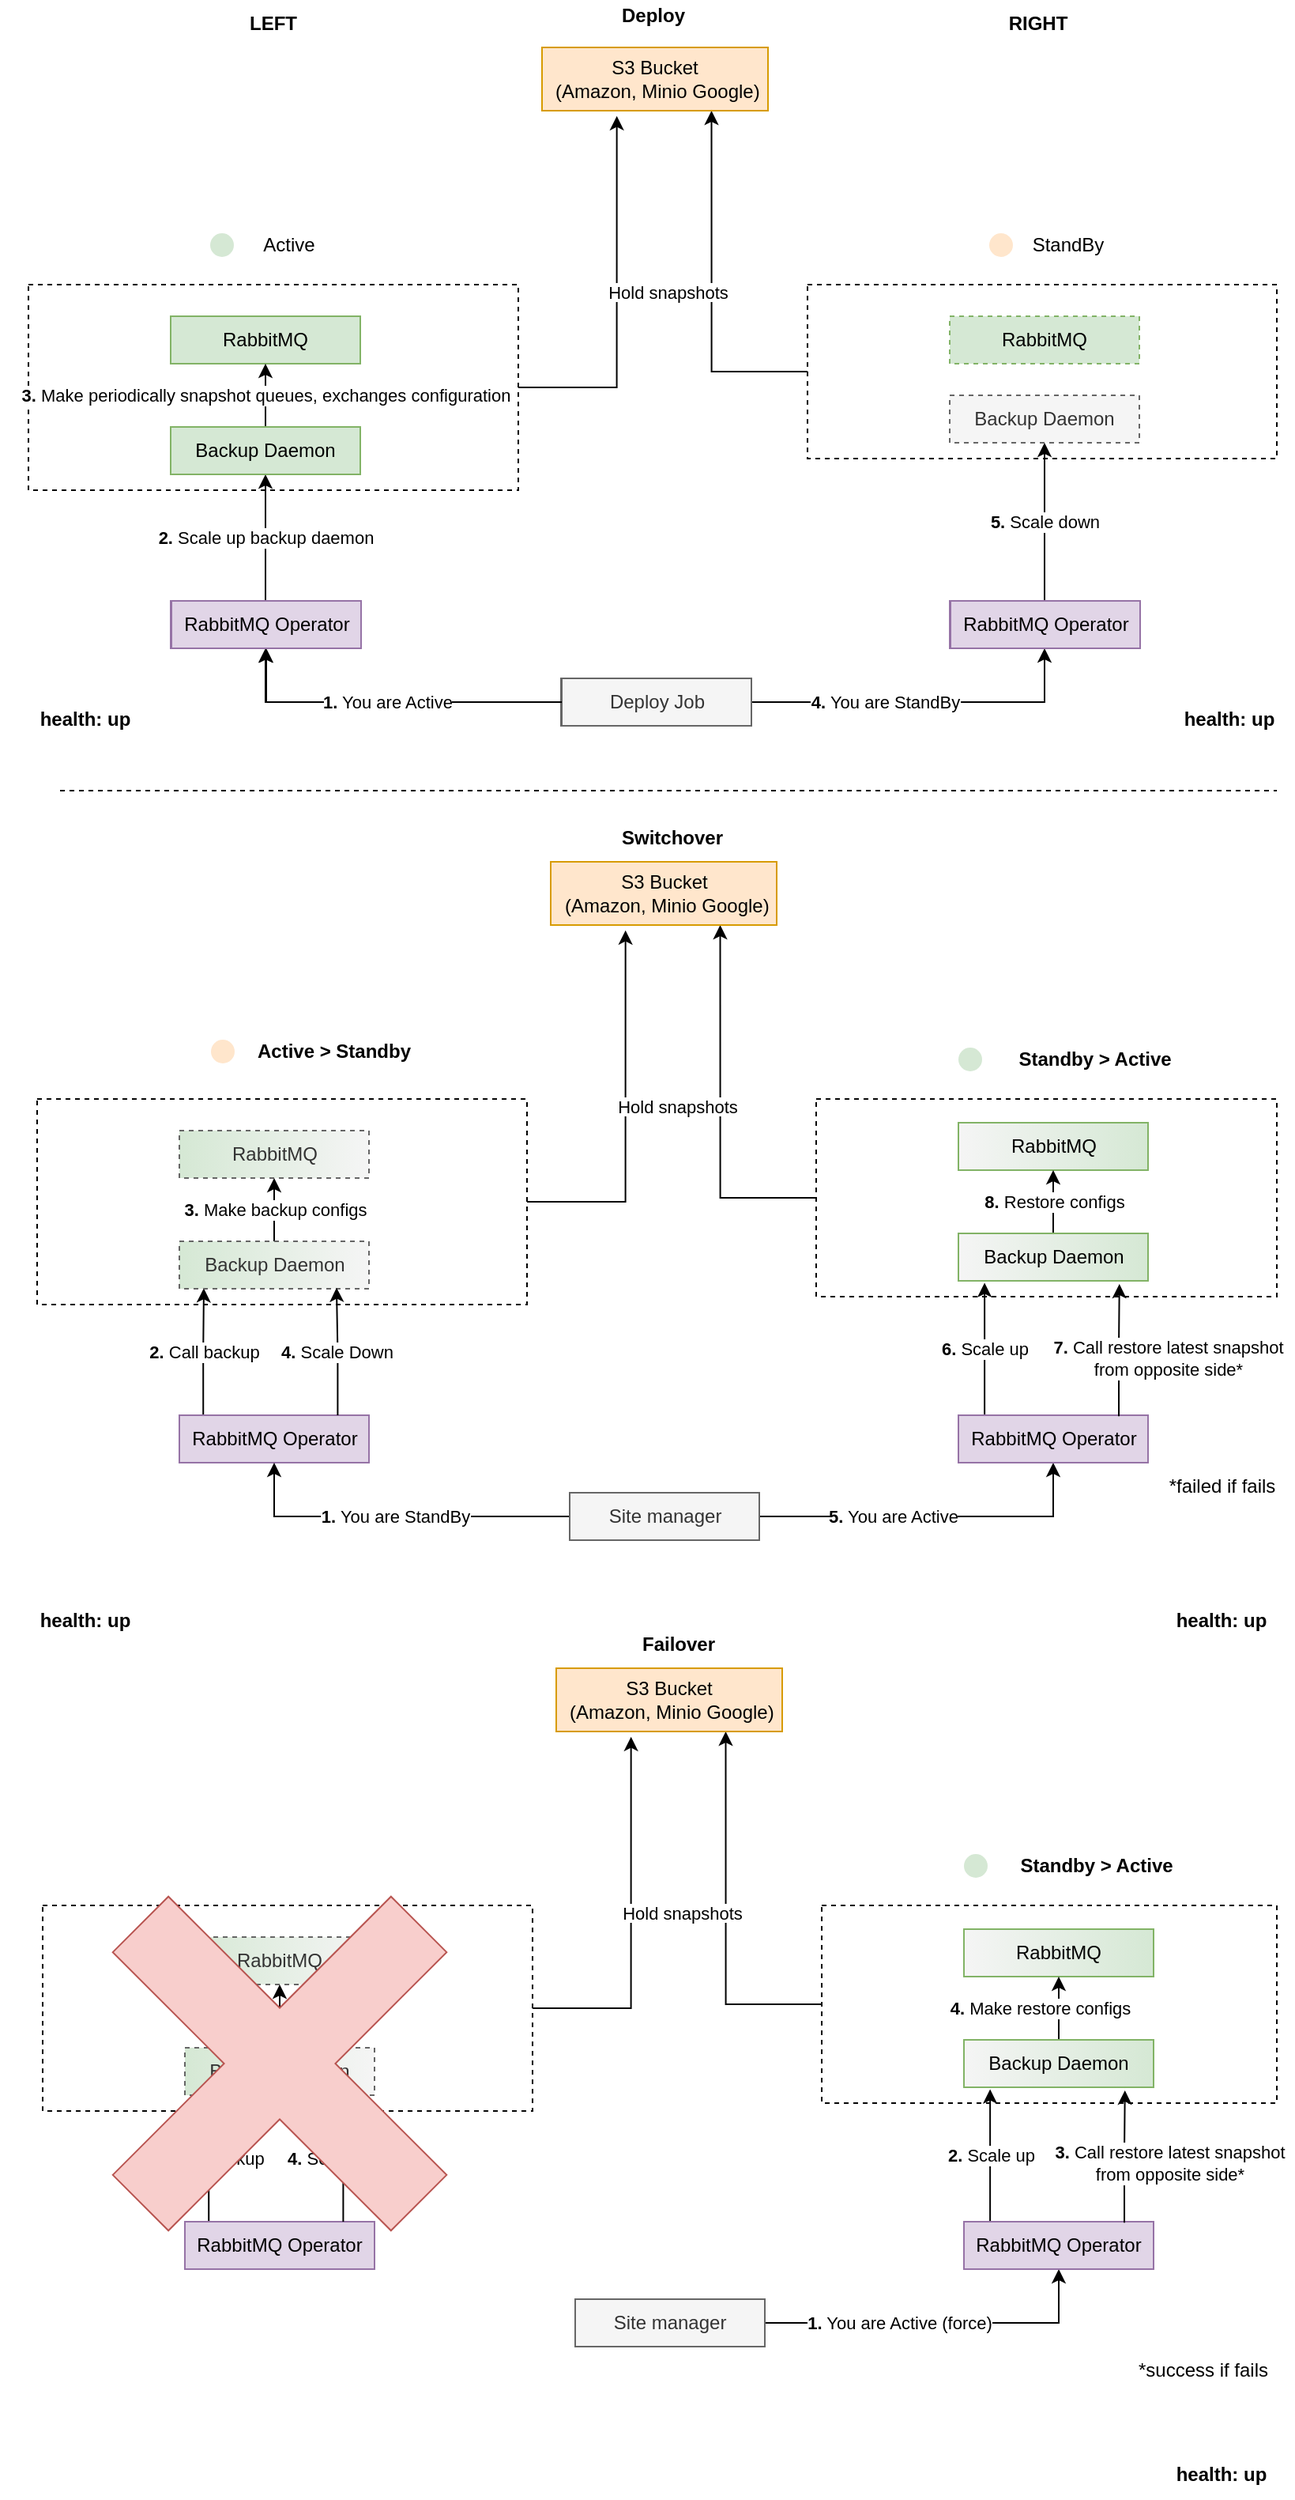 <mxfile version="21.3.8" type="device">
  <diagram id="NzLRn3iqy3p8YHrq8D9a" name="Page-1">
    <mxGraphModel dx="2261" dy="739" grid="1" gridSize="10" guides="1" tooltips="1" connect="1" arrows="1" fold="1" page="1" pageScale="1" pageWidth="827" pageHeight="1169" math="0" shadow="0">
      <root>
        <mxCell id="0" />
        <mxCell id="1" parent="0" />
        <mxCell id="P1NwhQS9--uP2AlyeVF7-27" style="edgeStyle=orthogonalEdgeStyle;rounded=0;orthogonalLoop=1;jettySize=auto;html=1;entryX=0.331;entryY=1.084;entryDx=0;entryDy=0;entryPerimeter=0;" parent="1" source="P1NwhQS9--uP2AlyeVF7-1" target="P1NwhQS9--uP2AlyeVF7-25" edge="1">
          <mxGeometry relative="1" as="geometry" />
        </mxCell>
        <mxCell id="P1NwhQS9--uP2AlyeVF7-1" value="" style="rounded=0;whiteSpace=wrap;html=1;fillColor=none;dashed=1;" parent="1" vertex="1">
          <mxGeometry x="-810" y="180" width="310" height="130" as="geometry" />
        </mxCell>
        <mxCell id="P1NwhQS9--uP2AlyeVF7-7" value="RabbitMQ" style="rounded=0;whiteSpace=wrap;html=1;fillColor=#d5e8d4;strokeColor=#82b366;" parent="1" vertex="1">
          <mxGeometry x="-720" y="200" width="120" height="30" as="geometry" />
        </mxCell>
        <mxCell id="P1NwhQS9--uP2AlyeVF7-8" value="Active" style="text;html=1;strokeColor=none;fillColor=none;align=center;verticalAlign=middle;whiteSpace=wrap;rounded=0;dashed=1;" parent="1" vertex="1">
          <mxGeometry x="-675" y="140" width="60" height="30" as="geometry" />
        </mxCell>
        <mxCell id="P1NwhQS9--uP2AlyeVF7-9" value="" style="ellipse;whiteSpace=wrap;html=1;aspect=fixed;dashed=1;fillColor=#d5e8d4;strokeColor=none;" parent="1" vertex="1">
          <mxGeometry x="-695" y="147.5" width="15" height="15" as="geometry" />
        </mxCell>
        <mxCell id="P1NwhQS9--uP2AlyeVF7-26" value="" style="edgeStyle=orthogonalEdgeStyle;rounded=0;orthogonalLoop=1;jettySize=auto;html=1;entryX=0.75;entryY=1;entryDx=0;entryDy=0;" parent="1" source="P1NwhQS9--uP2AlyeVF7-11" target="P1NwhQS9--uP2AlyeVF7-25" edge="1">
          <mxGeometry x="-0.063" y="12" relative="1" as="geometry">
            <mxPoint as="offset" />
          </mxGeometry>
        </mxCell>
        <mxCell id="P1NwhQS9--uP2AlyeVF7-11" value="" style="rounded=0;whiteSpace=wrap;html=1;fillColor=none;dashed=1;" parent="1" vertex="1">
          <mxGeometry x="-317" y="180" width="297" height="110" as="geometry" />
        </mxCell>
        <mxCell id="P1NwhQS9--uP2AlyeVF7-13" value="RabbitMQ" style="rounded=0;whiteSpace=wrap;html=1;fillColor=#d5e8d4;strokeColor=#82b366;dashed=1;" parent="1" vertex="1">
          <mxGeometry x="-227" y="200" width="120" height="30" as="geometry" />
        </mxCell>
        <mxCell id="P1NwhQS9--uP2AlyeVF7-18" value="StandBy" style="text;html=1;strokeColor=none;fillColor=none;align=center;verticalAlign=middle;whiteSpace=wrap;rounded=0;dashed=1;" parent="1" vertex="1">
          <mxGeometry x="-182" y="140" width="60" height="30" as="geometry" />
        </mxCell>
        <mxCell id="P1NwhQS9--uP2AlyeVF7-19" value="" style="ellipse;whiteSpace=wrap;html=1;aspect=fixed;dashed=1;fillColor=#ffe6cc;strokeColor=none;" parent="1" vertex="1">
          <mxGeometry x="-202" y="147.5" width="15" height="15" as="geometry" />
        </mxCell>
        <mxCell id="P1NwhQS9--uP2AlyeVF7-30" value="&lt;b&gt;2.&lt;/b&gt; Scale up backup daemon" style="edgeStyle=orthogonalEdgeStyle;rounded=0;orthogonalLoop=1;jettySize=auto;html=1;entryX=0.5;entryY=1;entryDx=0;entryDy=0;" parent="1" source="P1NwhQS9--uP2AlyeVF7-20" target="YTjeazvEZnsc9pZp44G5-1" edge="1">
          <mxGeometry relative="1" as="geometry">
            <mxPoint x="-660" y="310" as="targetPoint" />
          </mxGeometry>
        </mxCell>
        <mxCell id="P1NwhQS9--uP2AlyeVF7-20" value="RabbitMQ Operator" style="rounded=0;whiteSpace=wrap;html=1;fillColor=#e1d5e7;strokeColor=#9673a6;" parent="1" vertex="1">
          <mxGeometry x="-720" y="380" width="120" height="30" as="geometry" />
        </mxCell>
        <mxCell id="P1NwhQS9--uP2AlyeVF7-21" value="&lt;b&gt;4.&lt;/b&gt; You are StandBy" style="edgeStyle=orthogonalEdgeStyle;rounded=0;orthogonalLoop=1;jettySize=auto;html=1;entryX=0.5;entryY=1;entryDx=0;entryDy=0;" parent="1" source="P1NwhQS9--uP2AlyeVF7-22" target="P1NwhQS9--uP2AlyeVF7-24" edge="1">
          <mxGeometry x="-0.231" relative="1" as="geometry">
            <mxPoint as="offset" />
          </mxGeometry>
        </mxCell>
        <mxCell id="P1NwhQS9--uP2AlyeVF7-29" value="&lt;b&gt;1.&lt;/b&gt; You are Active" style="edgeStyle=orthogonalEdgeStyle;rounded=0;orthogonalLoop=1;jettySize=auto;html=1;entryX=0.5;entryY=1;entryDx=0;entryDy=0;" parent="1" source="P1NwhQS9--uP2AlyeVF7-22" target="P1NwhQS9--uP2AlyeVF7-20" edge="1">
          <mxGeometry relative="1" as="geometry" />
        </mxCell>
        <mxCell id="P1NwhQS9--uP2AlyeVF7-22" value="Deploy Job" style="rounded=0;whiteSpace=wrap;html=1;fillColor=#f5f5f5;fontColor=#333333;strokeColor=#666666;" parent="1" vertex="1">
          <mxGeometry x="-473" y="429" width="120" height="30" as="geometry" />
        </mxCell>
        <mxCell id="P1NwhQS9--uP2AlyeVF7-23" value="&lt;b&gt;5.&lt;/b&gt; Scale down" style="edgeStyle=orthogonalEdgeStyle;rounded=0;orthogonalLoop=1;jettySize=auto;html=1;entryX=0.5;entryY=1;entryDx=0;entryDy=0;" parent="1" source="P1NwhQS9--uP2AlyeVF7-24" target="YTjeazvEZnsc9pZp44G5-3" edge="1">
          <mxGeometry relative="1" as="geometry">
            <mxPoint x="-167" y="310" as="targetPoint" />
          </mxGeometry>
        </mxCell>
        <mxCell id="P1NwhQS9--uP2AlyeVF7-24" value="RabbitMQ Operator" style="rounded=0;whiteSpace=wrap;html=1;fillColor=#e1d5e7;strokeColor=#9673a6;" parent="1" vertex="1">
          <mxGeometry x="-227" y="380" width="120" height="30" as="geometry" />
        </mxCell>
        <mxCell id="P1NwhQS9--uP2AlyeVF7-25" value="S3 Bucket&lt;br&gt;&amp;nbsp;(Amazon, Minio Google)" style="rounded=0;whiteSpace=wrap;html=1;fillColor=#ffe6cc;strokeColor=#d79b00;" parent="1" vertex="1">
          <mxGeometry x="-485" y="30" width="143" height="40" as="geometry" />
        </mxCell>
        <mxCell id="P1NwhQS9--uP2AlyeVF7-28" value="&lt;span style=&quot;color: rgb(0 , 0 , 0) ; font-family: &amp;#34;helvetica&amp;#34; ; font-size: 11px ; font-style: normal ; font-weight: 400 ; letter-spacing: normal ; text-align: center ; text-indent: 0px ; text-transform: none ; word-spacing: 0px ; background-color: rgb(255 , 255 , 255) ; display: inline ; float: none&quot;&gt;Hold snapshots&lt;/span&gt;" style="text;html=1;strokeColor=none;fillColor=none;align=center;verticalAlign=middle;whiteSpace=wrap;rounded=0;" parent="1" vertex="1">
          <mxGeometry x="-450" y="170" width="90" height="30" as="geometry" />
        </mxCell>
        <mxCell id="P1NwhQS9--uP2AlyeVF7-31" value="Switchover" style="text;html=1;align=center;verticalAlign=middle;resizable=0;points=[];autosize=1;strokeColor=none;fillColor=none;fontStyle=1" parent="1" vertex="1">
          <mxGeometry x="-443" y="520" width="80" height="20" as="geometry" />
        </mxCell>
        <mxCell id="P1NwhQS9--uP2AlyeVF7-32" value="" style="endArrow=none;dashed=1;html=1;rounded=0;" parent="1" edge="1">
          <mxGeometry width="50" height="50" relative="1" as="geometry">
            <mxPoint x="-790" y="500" as="sourcePoint" />
            <mxPoint x="-20.0" y="500" as="targetPoint" />
          </mxGeometry>
        </mxCell>
        <mxCell id="YTjeazvEZnsc9pZp44G5-2" value="&lt;b&gt;3. &lt;/b&gt;Make periodically snapshot queues, exchanges configuration" style="edgeStyle=orthogonalEdgeStyle;rounded=0;orthogonalLoop=1;jettySize=auto;html=1;entryX=0.5;entryY=1;entryDx=0;entryDy=0;" parent="1" source="YTjeazvEZnsc9pZp44G5-1" target="P1NwhQS9--uP2AlyeVF7-7" edge="1">
          <mxGeometry relative="1" as="geometry" />
        </mxCell>
        <mxCell id="YTjeazvEZnsc9pZp44G5-1" value="Backup Daemon" style="rounded=0;whiteSpace=wrap;html=1;fillColor=#d5e8d4;strokeColor=#82b366;" parent="1" vertex="1">
          <mxGeometry x="-720" y="270" width="120" height="30" as="geometry" />
        </mxCell>
        <mxCell id="YTjeazvEZnsc9pZp44G5-3" value="Backup Daemon" style="rounded=0;whiteSpace=wrap;html=1;fillColor=#f5f5f5;strokeColor=#666666;fontColor=#333333;dashed=1;" parent="1" vertex="1">
          <mxGeometry x="-227" y="250" width="120" height="30" as="geometry" />
        </mxCell>
        <mxCell id="YTjeazvEZnsc9pZp44G5-4" value="Deploy" style="text;html=1;align=center;verticalAlign=middle;resizable=0;points=[];autosize=1;strokeColor=none;fillColor=none;fontStyle=1" parent="1" vertex="1">
          <mxGeometry x="-445" width="60" height="20" as="geometry" />
        </mxCell>
        <mxCell id="YTjeazvEZnsc9pZp44G5-27" style="edgeStyle=orthogonalEdgeStyle;rounded=0;orthogonalLoop=1;jettySize=auto;html=1;entryX=0.331;entryY=1.084;entryDx=0;entryDy=0;entryPerimeter=0;" parent="1" source="YTjeazvEZnsc9pZp44G5-28" target="YTjeazvEZnsc9pZp44G5-44" edge="1">
          <mxGeometry relative="1" as="geometry" />
        </mxCell>
        <mxCell id="YTjeazvEZnsc9pZp44G5-28" value="" style="rounded=0;whiteSpace=wrap;html=1;fillColor=none;dashed=1;" parent="1" vertex="1">
          <mxGeometry x="-804.5" y="695" width="310" height="130" as="geometry" />
        </mxCell>
        <mxCell id="YTjeazvEZnsc9pZp44G5-29" value="RabbitMQ" style="rounded=0;whiteSpace=wrap;html=1;fillColor=#F5F5F5;strokeColor=#666666;fontColor=#333333;dashed=1;gradientDirection=west;gradientColor=#D5E8D4;" parent="1" vertex="1">
          <mxGeometry x="-714.5" y="715" width="120" height="30" as="geometry" />
        </mxCell>
        <mxCell id="YTjeazvEZnsc9pZp44G5-30" value="&lt;span style=&quot;font-weight: 700;&quot;&gt;Standby &amp;gt; Active&lt;/span&gt;" style="text;html=1;strokeColor=none;fillColor=none;align=center;verticalAlign=middle;whiteSpace=wrap;rounded=0;dashed=1;" parent="1" vertex="1">
          <mxGeometry x="-201.5" y="655" width="131.5" height="30" as="geometry" />
        </mxCell>
        <mxCell id="YTjeazvEZnsc9pZp44G5-31" value="" style="ellipse;whiteSpace=wrap;html=1;aspect=fixed;dashed=1;fillColor=#d5e8d4;strokeColor=none;" parent="1" vertex="1">
          <mxGeometry x="-221.5" y="662.5" width="15" height="15" as="geometry" />
        </mxCell>
        <mxCell id="YTjeazvEZnsc9pZp44G5-32" value="" style="edgeStyle=orthogonalEdgeStyle;rounded=0;orthogonalLoop=1;jettySize=auto;html=1;entryX=0.75;entryY=1;entryDx=0;entryDy=0;" parent="1" source="YTjeazvEZnsc9pZp44G5-33" target="YTjeazvEZnsc9pZp44G5-44" edge="1">
          <mxGeometry x="-0.063" y="12" relative="1" as="geometry">
            <mxPoint as="offset" />
          </mxGeometry>
        </mxCell>
        <mxCell id="YTjeazvEZnsc9pZp44G5-33" value="" style="rounded=0;whiteSpace=wrap;html=1;fillColor=none;dashed=1;" parent="1" vertex="1">
          <mxGeometry x="-311.5" y="695" width="291.5" height="125" as="geometry" />
        </mxCell>
        <mxCell id="YTjeazvEZnsc9pZp44G5-34" value="RabbitMQ" style="rounded=0;whiteSpace=wrap;html=1;fillColor=#d5e8d4;strokeColor=#82b366;gradientDirection=west;gradientColor=#F5F5F5;" parent="1" vertex="1">
          <mxGeometry x="-221.5" y="710" width="120" height="30" as="geometry" />
        </mxCell>
        <mxCell id="YTjeazvEZnsc9pZp44G5-35" value="&lt;span style=&quot;font-weight: 700;&quot;&gt;Active &amp;gt; Standby&lt;/span&gt;" style="text;html=1;strokeColor=none;fillColor=none;align=center;verticalAlign=middle;whiteSpace=wrap;rounded=0;dashed=1;" parent="1" vertex="1">
          <mxGeometry x="-674.5" y="650" width="114.5" height="30" as="geometry" />
        </mxCell>
        <mxCell id="YTjeazvEZnsc9pZp44G5-36" value="" style="ellipse;whiteSpace=wrap;html=1;aspect=fixed;dashed=1;fillColor=#ffe6cc;strokeColor=none;" parent="1" vertex="1">
          <mxGeometry x="-694.5" y="657.5" width="15" height="15" as="geometry" />
        </mxCell>
        <mxCell id="YTjeazvEZnsc9pZp44G5-37" value="&lt;b&gt;2.&lt;/b&gt;&amp;nbsp;Call backup" style="edgeStyle=orthogonalEdgeStyle;rounded=0;orthogonalLoop=1;jettySize=auto;html=1;entryX=0.129;entryY=0.989;entryDx=0;entryDy=0;entryPerimeter=0;exitX=0.126;exitY=0.033;exitDx=0;exitDy=0;exitPerimeter=0;" parent="1" source="YTjeazvEZnsc9pZp44G5-38" target="YTjeazvEZnsc9pZp44G5-47" edge="1">
          <mxGeometry relative="1" as="geometry">
            <mxPoint x="-654.5" y="825" as="targetPoint" />
            <mxPoint x="-699" y="890" as="sourcePoint" />
          </mxGeometry>
        </mxCell>
        <mxCell id="YTjeazvEZnsc9pZp44G5-38" value="RabbitMQ Operator" style="rounded=0;whiteSpace=wrap;html=1;fillColor=#e1d5e7;strokeColor=#9673a6;" parent="1" vertex="1">
          <mxGeometry x="-714.5" y="895" width="120" height="30" as="geometry" />
        </mxCell>
        <mxCell id="YTjeazvEZnsc9pZp44G5-39" value="&lt;b&gt;5.&lt;/b&gt; You are Active" style="edgeStyle=orthogonalEdgeStyle;rounded=0;orthogonalLoop=1;jettySize=auto;html=1;entryX=0.5;entryY=1;entryDx=0;entryDy=0;" parent="1" source="YTjeazvEZnsc9pZp44G5-41" target="YTjeazvEZnsc9pZp44G5-43" edge="1">
          <mxGeometry x="-0.231" relative="1" as="geometry">
            <mxPoint as="offset" />
          </mxGeometry>
        </mxCell>
        <mxCell id="YTjeazvEZnsc9pZp44G5-40" value="&lt;b&gt;1.&lt;/b&gt; You are StandBy" style="edgeStyle=orthogonalEdgeStyle;rounded=0;orthogonalLoop=1;jettySize=auto;html=1;entryX=0.5;entryY=1;entryDx=0;entryDy=0;" parent="1" source="YTjeazvEZnsc9pZp44G5-41" target="YTjeazvEZnsc9pZp44G5-38" edge="1">
          <mxGeometry relative="1" as="geometry" />
        </mxCell>
        <mxCell id="YTjeazvEZnsc9pZp44G5-41" value="Site manager" style="rounded=0;whiteSpace=wrap;html=1;fillColor=#f5f5f5;fontColor=#333333;strokeColor=#666666;" parent="1" vertex="1">
          <mxGeometry x="-467.5" y="944" width="120" height="30" as="geometry" />
        </mxCell>
        <mxCell id="YTjeazvEZnsc9pZp44G5-42" value="&lt;b&gt;6.&lt;/b&gt; Scale up" style="edgeStyle=orthogonalEdgeStyle;rounded=0;orthogonalLoop=1;jettySize=auto;html=1;entryX=0.138;entryY=1.043;entryDx=0;entryDy=0;entryPerimeter=0;exitX=0.138;exitY=-0.005;exitDx=0;exitDy=0;exitPerimeter=0;" parent="1" source="YTjeazvEZnsc9pZp44G5-43" target="YTjeazvEZnsc9pZp44G5-48" edge="1">
          <mxGeometry relative="1" as="geometry">
            <mxPoint x="-161.5" y="825" as="targetPoint" />
            <mxPoint x="-200" y="890" as="sourcePoint" />
          </mxGeometry>
        </mxCell>
        <mxCell id="YTjeazvEZnsc9pZp44G5-43" value="RabbitMQ Operator" style="rounded=0;whiteSpace=wrap;html=1;fillColor=#e1d5e7;strokeColor=#9673a6;" parent="1" vertex="1">
          <mxGeometry x="-221.5" y="895" width="120" height="30" as="geometry" />
        </mxCell>
        <mxCell id="YTjeazvEZnsc9pZp44G5-44" value="S3 Bucket&lt;br&gt;&amp;nbsp;(Amazon, Minio Google)" style="rounded=0;whiteSpace=wrap;html=1;fillColor=#ffe6cc;strokeColor=#d79b00;" parent="1" vertex="1">
          <mxGeometry x="-479.5" y="545" width="143" height="40" as="geometry" />
        </mxCell>
        <mxCell id="YTjeazvEZnsc9pZp44G5-45" value="&lt;span style=&quot;color: rgb(0 , 0 , 0) ; font-family: &amp;#34;helvetica&amp;#34; ; font-size: 11px ; font-style: normal ; font-weight: 400 ; letter-spacing: normal ; text-align: center ; text-indent: 0px ; text-transform: none ; word-spacing: 0px ; background-color: rgb(255 , 255 , 255) ; display: inline ; float: none&quot;&gt;Hold snapshots&lt;/span&gt;" style="text;html=1;strokeColor=none;fillColor=none;align=center;verticalAlign=middle;whiteSpace=wrap;rounded=0;" parent="1" vertex="1">
          <mxGeometry x="-444.5" y="685" width="90" height="30" as="geometry" />
        </mxCell>
        <mxCell id="YTjeazvEZnsc9pZp44G5-46" value="&lt;b&gt;3. &lt;/b&gt;Make backup configs" style="edgeStyle=orthogonalEdgeStyle;rounded=0;orthogonalLoop=1;jettySize=auto;html=1;entryX=0.5;entryY=1;entryDx=0;entryDy=0;" parent="1" source="YTjeazvEZnsc9pZp44G5-47" target="YTjeazvEZnsc9pZp44G5-29" edge="1">
          <mxGeometry relative="1" as="geometry" />
        </mxCell>
        <mxCell id="YTjeazvEZnsc9pZp44G5-47" value="Backup Daemon" style="rounded=0;whiteSpace=wrap;html=1;fillColor=#F5F5F5;strokeColor=#666666;fontColor=#333333;dashed=1;gradientDirection=west;gradientColor=#D5E8D4;" parent="1" vertex="1">
          <mxGeometry x="-714.5" y="785" width="120" height="30" as="geometry" />
        </mxCell>
        <mxCell id="YTjeazvEZnsc9pZp44G5-52" value="&lt;b&gt;8. &lt;/b&gt;Restore configs" style="edgeStyle=orthogonalEdgeStyle;rounded=0;orthogonalLoop=1;jettySize=auto;html=1;" parent="1" source="YTjeazvEZnsc9pZp44G5-48" target="YTjeazvEZnsc9pZp44G5-34" edge="1">
          <mxGeometry relative="1" as="geometry" />
        </mxCell>
        <mxCell id="YTjeazvEZnsc9pZp44G5-48" value="Backup Daemon" style="rounded=0;whiteSpace=wrap;html=1;fillColor=#d5e8d4;strokeColor=#82b366;gradientColor=#F5F5F5;gradientDirection=west;" parent="1" vertex="1">
          <mxGeometry x="-221.5" y="780" width="120" height="30" as="geometry" />
        </mxCell>
        <mxCell id="YTjeazvEZnsc9pZp44G5-50" value="&lt;b&gt;4.&lt;/b&gt;&amp;nbsp;Scale Down" style="edgeStyle=orthogonalEdgeStyle;rounded=0;orthogonalLoop=1;jettySize=auto;html=1;entryX=0.829;entryY=0.978;entryDx=0;entryDy=0;entryPerimeter=0;exitX=0.835;exitY=0;exitDx=0;exitDy=0;exitPerimeter=0;" parent="1" source="YTjeazvEZnsc9pZp44G5-38" target="YTjeazvEZnsc9pZp44G5-47" edge="1">
          <mxGeometry relative="1" as="geometry">
            <mxPoint x="-670.54" y="824.76" as="targetPoint" />
            <mxPoint x="-615" y="890" as="sourcePoint" />
          </mxGeometry>
        </mxCell>
        <mxCell id="YTjeazvEZnsc9pZp44G5-51" value="&lt;b&gt;7.&lt;/b&gt; Call restore latest snapshot &lt;br&gt;from opposite side*" style="edgeStyle=orthogonalEdgeStyle;rounded=0;orthogonalLoop=1;jettySize=auto;html=1;entryX=0.849;entryY=1.067;entryDx=0;entryDy=0;entryPerimeter=0;exitX=0.846;exitY=0.022;exitDx=0;exitDy=0;exitPerimeter=0;" parent="1" source="YTjeazvEZnsc9pZp44G5-43" target="YTjeazvEZnsc9pZp44G5-48" edge="1">
          <mxGeometry x="-0.152" y="-30" relative="1" as="geometry">
            <mxPoint x="-189.78" y="804.76" as="targetPoint" />
            <mxPoint x="-189.3" y="905" as="sourcePoint" />
            <mxPoint x="1" y="-1" as="offset" />
          </mxGeometry>
        </mxCell>
        <mxCell id="YTjeazvEZnsc9pZp44G5-53" value="Failover" style="text;html=1;align=center;verticalAlign=middle;resizable=0;points=[];autosize=1;strokeColor=none;fillColor=none;fontStyle=1" parent="1" vertex="1">
          <mxGeometry x="-429.5" y="1030" width="60" height="20" as="geometry" />
        </mxCell>
        <mxCell id="YTjeazvEZnsc9pZp44G5-54" style="edgeStyle=orthogonalEdgeStyle;rounded=0;orthogonalLoop=1;jettySize=auto;html=1;entryX=0.331;entryY=1.084;entryDx=0;entryDy=0;entryPerimeter=0;" parent="1" source="YTjeazvEZnsc9pZp44G5-55" target="YTjeazvEZnsc9pZp44G5-71" edge="1">
          <mxGeometry relative="1" as="geometry" />
        </mxCell>
        <mxCell id="YTjeazvEZnsc9pZp44G5-55" value="" style="rounded=0;whiteSpace=wrap;html=1;fillColor=none;dashed=1;" parent="1" vertex="1">
          <mxGeometry x="-801" y="1205" width="310" height="130" as="geometry" />
        </mxCell>
        <mxCell id="YTjeazvEZnsc9pZp44G5-56" value="RabbitMQ" style="rounded=0;whiteSpace=wrap;html=1;fillColor=#F5F5F5;strokeColor=#666666;fontColor=#333333;dashed=1;gradientDirection=west;gradientColor=#D5E8D4;" parent="1" vertex="1">
          <mxGeometry x="-711" y="1225" width="120" height="30" as="geometry" />
        </mxCell>
        <mxCell id="YTjeazvEZnsc9pZp44G5-57" value="&lt;span style=&quot;font-weight: 700;&quot;&gt;Standby &amp;gt; Active&lt;/span&gt;" style="text;html=1;strokeColor=none;fillColor=none;align=center;verticalAlign=middle;whiteSpace=wrap;rounded=0;dashed=1;" parent="1" vertex="1">
          <mxGeometry x="-198" y="1165" width="128" height="30" as="geometry" />
        </mxCell>
        <mxCell id="YTjeazvEZnsc9pZp44G5-58" value="" style="ellipse;whiteSpace=wrap;html=1;aspect=fixed;dashed=1;fillColor=#d5e8d4;strokeColor=none;" parent="1" vertex="1">
          <mxGeometry x="-218" y="1172.5" width="15" height="15" as="geometry" />
        </mxCell>
        <mxCell id="YTjeazvEZnsc9pZp44G5-59" value="" style="edgeStyle=orthogonalEdgeStyle;rounded=0;orthogonalLoop=1;jettySize=auto;html=1;entryX=0.75;entryY=1;entryDx=0;entryDy=0;" parent="1" source="YTjeazvEZnsc9pZp44G5-60" target="YTjeazvEZnsc9pZp44G5-71" edge="1">
          <mxGeometry x="-0.063" y="12" relative="1" as="geometry">
            <mxPoint as="offset" />
          </mxGeometry>
        </mxCell>
        <mxCell id="YTjeazvEZnsc9pZp44G5-60" value="" style="rounded=0;whiteSpace=wrap;html=1;fillColor=none;dashed=1;" parent="1" vertex="1">
          <mxGeometry x="-308" y="1205" width="288" height="125" as="geometry" />
        </mxCell>
        <mxCell id="YTjeazvEZnsc9pZp44G5-61" value="RabbitMQ" style="rounded=0;whiteSpace=wrap;html=1;fillColor=#d5e8d4;strokeColor=#82b366;gradientDirection=west;gradientColor=#F5F5F5;" parent="1" vertex="1">
          <mxGeometry x="-218" y="1220" width="120" height="30" as="geometry" />
        </mxCell>
        <mxCell id="YTjeazvEZnsc9pZp44G5-64" value="&lt;b&gt;2.&lt;/b&gt;&amp;nbsp;Call backup" style="edgeStyle=orthogonalEdgeStyle;rounded=0;orthogonalLoop=1;jettySize=auto;html=1;entryX=0.129;entryY=0.989;entryDx=0;entryDy=0;entryPerimeter=0;exitX=0.126;exitY=0.033;exitDx=0;exitDy=0;exitPerimeter=0;" parent="1" source="YTjeazvEZnsc9pZp44G5-65" target="YTjeazvEZnsc9pZp44G5-74" edge="1">
          <mxGeometry relative="1" as="geometry">
            <mxPoint x="-651" y="1335" as="targetPoint" />
            <mxPoint x="-695.5" y="1400" as="sourcePoint" />
          </mxGeometry>
        </mxCell>
        <mxCell id="YTjeazvEZnsc9pZp44G5-65" value="RabbitMQ Operator" style="rounded=0;whiteSpace=wrap;html=1;fillColor=#e1d5e7;strokeColor=#9673a6;" parent="1" vertex="1">
          <mxGeometry x="-711" y="1405" width="120" height="30" as="geometry" />
        </mxCell>
        <mxCell id="YTjeazvEZnsc9pZp44G5-66" value="&lt;b&gt;1.&lt;/b&gt; You are Active (force)" style="edgeStyle=orthogonalEdgeStyle;rounded=0;orthogonalLoop=1;jettySize=auto;html=1;entryX=0.5;entryY=1;entryDx=0;entryDy=0;" parent="1" source="YTjeazvEZnsc9pZp44G5-68" target="YTjeazvEZnsc9pZp44G5-70" edge="1">
          <mxGeometry x="-0.231" relative="1" as="geometry">
            <mxPoint as="offset" />
          </mxGeometry>
        </mxCell>
        <mxCell id="YTjeazvEZnsc9pZp44G5-68" value="Site manager" style="rounded=0;whiteSpace=wrap;html=1;fillColor=#f5f5f5;fontColor=#333333;strokeColor=#666666;" parent="1" vertex="1">
          <mxGeometry x="-464" y="1454" width="120" height="30" as="geometry" />
        </mxCell>
        <mxCell id="YTjeazvEZnsc9pZp44G5-69" value="&lt;b&gt;2.&lt;/b&gt; Scale up" style="edgeStyle=orthogonalEdgeStyle;rounded=0;orthogonalLoop=1;jettySize=auto;html=1;entryX=0.138;entryY=1.043;entryDx=0;entryDy=0;entryPerimeter=0;exitX=0.138;exitY=-0.005;exitDx=0;exitDy=0;exitPerimeter=0;" parent="1" source="YTjeazvEZnsc9pZp44G5-70" target="YTjeazvEZnsc9pZp44G5-76" edge="1">
          <mxGeometry relative="1" as="geometry">
            <mxPoint x="-158" y="1335" as="targetPoint" />
            <mxPoint x="-196.5" y="1400" as="sourcePoint" />
          </mxGeometry>
        </mxCell>
        <mxCell id="YTjeazvEZnsc9pZp44G5-70" value="RabbitMQ Operator" style="rounded=0;whiteSpace=wrap;html=1;fillColor=#e1d5e7;strokeColor=#9673a6;" parent="1" vertex="1">
          <mxGeometry x="-218" y="1405" width="120" height="30" as="geometry" />
        </mxCell>
        <mxCell id="YTjeazvEZnsc9pZp44G5-71" value="S3 Bucket&lt;br&gt;&amp;nbsp;(Amazon, Minio Google)" style="rounded=0;whiteSpace=wrap;html=1;fillColor=#ffe6cc;strokeColor=#d79b00;" parent="1" vertex="1">
          <mxGeometry x="-476" y="1055" width="143" height="40" as="geometry" />
        </mxCell>
        <mxCell id="YTjeazvEZnsc9pZp44G5-72" value="&lt;span style=&quot;color: rgb(0 , 0 , 0) ; font-family: &amp;#34;helvetica&amp;#34; ; font-size: 11px ; font-style: normal ; font-weight: 400 ; letter-spacing: normal ; text-align: center ; text-indent: 0px ; text-transform: none ; word-spacing: 0px ; background-color: rgb(255 , 255 , 255) ; display: inline ; float: none&quot;&gt;Hold snapshots&lt;/span&gt;" style="text;html=1;strokeColor=none;fillColor=none;align=center;verticalAlign=middle;whiteSpace=wrap;rounded=0;" parent="1" vertex="1">
          <mxGeometry x="-441" y="1195" width="90" height="30" as="geometry" />
        </mxCell>
        <mxCell id="YTjeazvEZnsc9pZp44G5-73" value="&lt;b&gt;3. &lt;/b&gt;Make backup configs" style="edgeStyle=orthogonalEdgeStyle;rounded=0;orthogonalLoop=1;jettySize=auto;html=1;entryX=0.5;entryY=1;entryDx=0;entryDy=0;" parent="1" source="YTjeazvEZnsc9pZp44G5-74" target="YTjeazvEZnsc9pZp44G5-56" edge="1">
          <mxGeometry relative="1" as="geometry" />
        </mxCell>
        <mxCell id="YTjeazvEZnsc9pZp44G5-74" value="Backup Daemon" style="rounded=0;whiteSpace=wrap;html=1;fillColor=#F5F5F5;strokeColor=#666666;fontColor=#333333;dashed=1;gradientDirection=west;gradientColor=#D5E8D4;" parent="1" vertex="1">
          <mxGeometry x="-711" y="1295" width="120" height="30" as="geometry" />
        </mxCell>
        <mxCell id="YTjeazvEZnsc9pZp44G5-75" value="&lt;b&gt;4.&amp;nbsp;&lt;/b&gt;Make restore configs" style="edgeStyle=orthogonalEdgeStyle;rounded=0;orthogonalLoop=1;jettySize=auto;html=1;" parent="1" source="YTjeazvEZnsc9pZp44G5-76" target="YTjeazvEZnsc9pZp44G5-61" edge="1">
          <mxGeometry y="12" relative="1" as="geometry">
            <mxPoint as="offset" />
          </mxGeometry>
        </mxCell>
        <mxCell id="YTjeazvEZnsc9pZp44G5-76" value="Backup Daemon" style="rounded=0;whiteSpace=wrap;html=1;fillColor=#d5e8d4;strokeColor=#82b366;gradientColor=#F5F5F5;gradientDirection=west;" parent="1" vertex="1">
          <mxGeometry x="-218" y="1290" width="120" height="30" as="geometry" />
        </mxCell>
        <mxCell id="YTjeazvEZnsc9pZp44G5-77" value="&lt;b&gt;4.&lt;/b&gt;&amp;nbsp;Scale Down" style="edgeStyle=orthogonalEdgeStyle;rounded=0;orthogonalLoop=1;jettySize=auto;html=1;entryX=0.829;entryY=0.978;entryDx=0;entryDy=0;entryPerimeter=0;exitX=0.835;exitY=0;exitDx=0;exitDy=0;exitPerimeter=0;" parent="1" source="YTjeazvEZnsc9pZp44G5-65" target="YTjeazvEZnsc9pZp44G5-74" edge="1">
          <mxGeometry relative="1" as="geometry">
            <mxPoint x="-667.04" y="1334.76" as="targetPoint" />
            <mxPoint x="-611.5" y="1400" as="sourcePoint" />
          </mxGeometry>
        </mxCell>
        <mxCell id="YTjeazvEZnsc9pZp44G5-78" value="&lt;b&gt;3.&lt;/b&gt;&amp;nbsp;Call restore latest snapshot&lt;br&gt;from opposite side*" style="edgeStyle=orthogonalEdgeStyle;rounded=0;orthogonalLoop=1;jettySize=auto;html=1;entryX=0.849;entryY=1.067;entryDx=0;entryDy=0;entryPerimeter=0;exitX=0.846;exitY=0.022;exitDx=0;exitDy=0;exitPerimeter=0;" parent="1" source="YTjeazvEZnsc9pZp44G5-70" target="YTjeazvEZnsc9pZp44G5-76" edge="1">
          <mxGeometry x="-0.12" y="-27" relative="1" as="geometry">
            <mxPoint x="-186.28" y="1314.76" as="targetPoint" />
            <mxPoint x="-185.8" y="1415" as="sourcePoint" />
            <mxPoint x="1" y="-1" as="offset" />
          </mxGeometry>
        </mxCell>
        <mxCell id="YTjeazvEZnsc9pZp44G5-79" value="" style="shape=cross;whiteSpace=wrap;html=1;fillColor=#f8cecc;gradientDirection=west;strokeColor=#b85450;rotation=-45;" parent="1" vertex="1">
          <mxGeometry x="-775.5" y="1180.5" width="249" height="249" as="geometry" />
        </mxCell>
        <mxCell id="DNYtK0NeoMBdWzHgn3Og-1" value="LEFT" style="text;html=1;strokeColor=none;fillColor=none;align=center;verticalAlign=middle;whiteSpace=wrap;rounded=0;fontStyle=1" parent="1" vertex="1">
          <mxGeometry x="-685" width="60" height="30" as="geometry" />
        </mxCell>
        <mxCell id="DNYtK0NeoMBdWzHgn3Og-2" value="RIGHT" style="text;html=1;strokeColor=none;fillColor=none;align=center;verticalAlign=middle;whiteSpace=wrap;rounded=0;fontStyle=1" parent="1" vertex="1">
          <mxGeometry x="-201" width="60" height="30" as="geometry" />
        </mxCell>
        <mxCell id="DNYtK0NeoMBdWzHgn3Og-3" value="*failed if fails" style="text;html=1;align=center;verticalAlign=middle;resizable=0;points=[];autosize=1;strokeColor=none;fillColor=none;" parent="1" vertex="1">
          <mxGeometry x="-100" y="925" width="90" height="30" as="geometry" />
        </mxCell>
        <mxCell id="DNYtK0NeoMBdWzHgn3Og-4" value="*success if fails" style="text;html=1;align=center;verticalAlign=middle;resizable=0;points=[];autosize=1;strokeColor=none;fillColor=none;" parent="1" vertex="1">
          <mxGeometry x="-122" y="1484" width="110" height="30" as="geometry" />
        </mxCell>
        <mxCell id="DNYtK0NeoMBdWzHgn3Og-5" value="health: up" style="text;html=1;strokeColor=none;fillColor=none;align=center;verticalAlign=middle;whiteSpace=wrap;rounded=0;fontStyle=1" parent="1" vertex="1">
          <mxGeometry x="-804.5" y="440" width="60" height="30" as="geometry" />
        </mxCell>
        <mxCell id="DNYtK0NeoMBdWzHgn3Og-6" value="health: up" style="text;html=1;strokeColor=none;fillColor=none;align=center;verticalAlign=middle;whiteSpace=wrap;rounded=0;fontStyle=1" parent="1" vertex="1">
          <mxGeometry x="-80" y="440" width="60" height="30" as="geometry" />
        </mxCell>
        <mxCell id="DNYtK0NeoMBdWzHgn3Og-7" value="health: up" style="text;html=1;strokeColor=none;fillColor=none;align=center;verticalAlign=middle;whiteSpace=wrap;rounded=0;fontStyle=1" parent="1" vertex="1">
          <mxGeometry x="-804.5" y="1010" width="60" height="30" as="geometry" />
        </mxCell>
        <mxCell id="DNYtK0NeoMBdWzHgn3Og-8" value="health: up" style="text;html=1;strokeColor=none;fillColor=none;align=center;verticalAlign=middle;whiteSpace=wrap;rounded=0;fontStyle=1" parent="1" vertex="1">
          <mxGeometry x="-85" y="1010" width="60" height="30" as="geometry" />
        </mxCell>
        <mxCell id="DNYtK0NeoMBdWzHgn3Og-9" value="health: up" style="text;html=1;strokeColor=none;fillColor=none;align=center;verticalAlign=middle;whiteSpace=wrap;rounded=0;fontStyle=1" parent="1" vertex="1">
          <mxGeometry x="-85" y="1550" width="60" height="30" as="geometry" />
        </mxCell>
        <mxCell id="DNYtK0NeoMBdWzHgn3Og-10" value="Deploy Job" style="rounded=0;whiteSpace=wrap;html=1;fillColor=#f5f5f5;fontColor=#333333;strokeColor=#666666;" parent="1" vertex="1">
          <mxGeometry x="-472.5" y="429" width="120" height="30" as="geometry" />
        </mxCell>
        <mxCell id="DNYtK0NeoMBdWzHgn3Og-11" value="&lt;b&gt;1.&lt;/b&gt; You are Active" style="edgeStyle=orthogonalEdgeStyle;rounded=0;orthogonalLoop=1;jettySize=auto;html=1;entryX=0.5;entryY=1;entryDx=0;entryDy=0;" parent="1" source="DNYtK0NeoMBdWzHgn3Og-10" target="DNYtK0NeoMBdWzHgn3Og-12" edge="1">
          <mxGeometry relative="1" as="geometry" />
        </mxCell>
        <mxCell id="DNYtK0NeoMBdWzHgn3Og-12" value="RabbitMQ Operator" style="rounded=0;whiteSpace=wrap;html=1;fillColor=#e1d5e7;strokeColor=#9673a6;" parent="1" vertex="1">
          <mxGeometry x="-719.5" y="380" width="120" height="30" as="geometry" />
        </mxCell>
        <mxCell id="DNYtK0NeoMBdWzHgn3Og-13" value="RabbitMQ Operator" style="rounded=0;whiteSpace=wrap;html=1;fillColor=#e1d5e7;strokeColor=#9673a6;" parent="1" vertex="1">
          <mxGeometry x="-226.5" y="380" width="120" height="30" as="geometry" />
        </mxCell>
      </root>
    </mxGraphModel>
  </diagram>
</mxfile>
